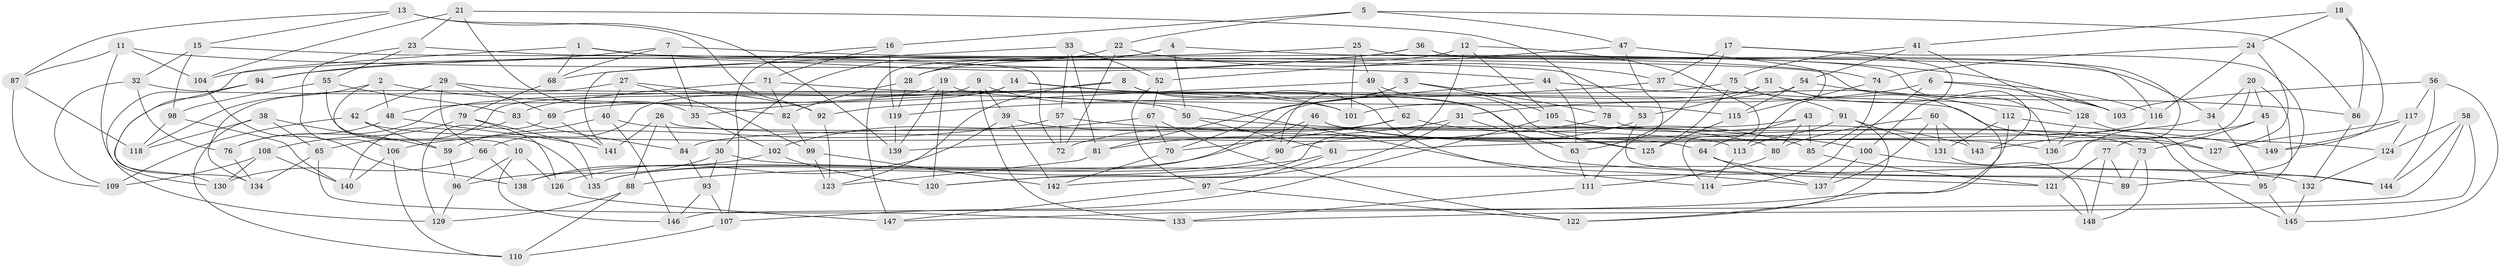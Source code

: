 // coarse degree distribution, {4: 0.5673076923076923, 6: 0.41346153846153844, 5: 0.019230769230769232}
// Generated by graph-tools (version 1.1) at 2025/24/03/03/25 07:24:24]
// undirected, 149 vertices, 298 edges
graph export_dot {
graph [start="1"]
  node [color=gray90,style=filled];
  1;
  2;
  3;
  4;
  5;
  6;
  7;
  8;
  9;
  10;
  11;
  12;
  13;
  14;
  15;
  16;
  17;
  18;
  19;
  20;
  21;
  22;
  23;
  24;
  25;
  26;
  27;
  28;
  29;
  30;
  31;
  32;
  33;
  34;
  35;
  36;
  37;
  38;
  39;
  40;
  41;
  42;
  43;
  44;
  45;
  46;
  47;
  48;
  49;
  50;
  51;
  52;
  53;
  54;
  55;
  56;
  57;
  58;
  59;
  60;
  61;
  62;
  63;
  64;
  65;
  66;
  67;
  68;
  69;
  70;
  71;
  72;
  73;
  74;
  75;
  76;
  77;
  78;
  79;
  80;
  81;
  82;
  83;
  84;
  85;
  86;
  87;
  88;
  89;
  90;
  91;
  92;
  93;
  94;
  95;
  96;
  97;
  98;
  99;
  100;
  101;
  102;
  103;
  104;
  105;
  106;
  107;
  108;
  109;
  110;
  111;
  112;
  113;
  114;
  115;
  116;
  117;
  118;
  119;
  120;
  121;
  122;
  123;
  124;
  125;
  126;
  127;
  128;
  129;
  130;
  131;
  132;
  133;
  134;
  135;
  136;
  137;
  138;
  139;
  140;
  141;
  142;
  143;
  144;
  145;
  146;
  147;
  148;
  149;
  1 -- 68;
  1 -- 134;
  1 -- 72;
  1 -- 74;
  2 -- 10;
  2 -- 82;
  2 -- 48;
  2 -- 118;
  3 -- 81;
  3 -- 78;
  3 -- 90;
  3 -- 105;
  4 -- 34;
  4 -- 50;
  4 -- 147;
  4 -- 28;
  5 -- 47;
  5 -- 22;
  5 -- 86;
  5 -- 16;
  6 -- 114;
  6 -- 103;
  6 -- 116;
  6 -- 31;
  7 -- 68;
  7 -- 35;
  7 -- 103;
  7 -- 94;
  8 -- 114;
  8 -- 123;
  8 -- 121;
  8 -- 35;
  9 -- 39;
  9 -- 66;
  9 -- 133;
  9 -- 137;
  10 -- 96;
  10 -- 146;
  10 -- 126;
  11 -- 87;
  11 -- 104;
  11 -- 130;
  11 -- 44;
  12 -- 28;
  12 -- 120;
  12 -- 114;
  12 -- 105;
  13 -- 87;
  13 -- 92;
  13 -- 15;
  13 -- 139;
  14 -- 69;
  14 -- 125;
  14 -- 65;
  14 -- 101;
  15 -- 136;
  15 -- 32;
  15 -- 98;
  16 -- 71;
  16 -- 119;
  16 -- 107;
  17 -- 37;
  17 -- 89;
  17 -- 63;
  17 -- 100;
  18 -- 86;
  18 -- 149;
  18 -- 41;
  18 -- 24;
  19 -- 115;
  19 -- 139;
  19 -- 48;
  19 -- 120;
  20 -- 136;
  20 -- 34;
  20 -- 45;
  20 -- 95;
  21 -- 23;
  21 -- 104;
  21 -- 78;
  21 -- 35;
  22 -- 30;
  22 -- 37;
  22 -- 72;
  23 -- 106;
  23 -- 55;
  23 -- 53;
  24 -- 74;
  24 -- 116;
  24 -- 127;
  25 -- 101;
  25 -- 49;
  25 -- 143;
  25 -- 104;
  26 -- 141;
  26 -- 127;
  26 -- 84;
  26 -- 88;
  27 -- 99;
  27 -- 40;
  27 -- 92;
  27 -- 134;
  28 -- 119;
  28 -- 82;
  29 -- 42;
  29 -- 127;
  29 -- 69;
  29 -- 66;
  30 -- 93;
  30 -- 132;
  30 -- 96;
  31 -- 120;
  31 -- 81;
  31 -- 63;
  32 -- 109;
  32 -- 50;
  32 -- 76;
  33 -- 57;
  33 -- 81;
  33 -- 52;
  33 -- 141;
  34 -- 95;
  34 -- 61;
  35 -- 102;
  36 -- 68;
  36 -- 94;
  36 -- 116;
  36 -- 77;
  37 -- 119;
  37 -- 128;
  38 -- 118;
  38 -- 59;
  38 -- 65;
  38 -- 110;
  39 -- 126;
  39 -- 80;
  39 -- 142;
  40 -- 113;
  40 -- 146;
  40 -- 59;
  41 -- 128;
  41 -- 75;
  41 -- 54;
  42 -- 59;
  42 -- 64;
  42 -- 109;
  43 -- 85;
  43 -- 80;
  43 -- 84;
  43 -- 64;
  44 -- 112;
  44 -- 63;
  44 -- 70;
  45 -- 73;
  45 -- 149;
  45 -- 142;
  46 -- 138;
  46 -- 136;
  46 -- 73;
  46 -- 90;
  47 -- 111;
  47 -- 113;
  47 -- 52;
  48 -- 141;
  48 -- 76;
  49 -- 62;
  49 -- 92;
  49 -- 125;
  50 -- 100;
  50 -- 61;
  51 -- 53;
  51 -- 135;
  51 -- 103;
  51 -- 122;
  52 -- 97;
  52 -- 67;
  53 -- 89;
  53 -- 90;
  54 -- 101;
  54 -- 86;
  54 -- 115;
  55 -- 135;
  55 -- 83;
  55 -- 98;
  56 -- 144;
  56 -- 117;
  56 -- 103;
  56 -- 145;
  57 -- 124;
  57 -- 72;
  57 -- 106;
  58 -- 146;
  58 -- 124;
  58 -- 133;
  58 -- 144;
  59 -- 96;
  60 -- 131;
  60 -- 80;
  60 -- 143;
  60 -- 137;
  61 -- 88;
  61 -- 97;
  62 -- 70;
  62 -- 85;
  62 -- 72;
  63 -- 111;
  64 -- 137;
  64 -- 95;
  65 -- 133;
  65 -- 134;
  66 -- 130;
  66 -- 138;
  67 -- 70;
  67 -- 102;
  67 -- 122;
  68 -- 79;
  69 -- 129;
  69 -- 141;
  70 -- 142;
  71 -- 101;
  71 -- 83;
  71 -- 82;
  73 -- 148;
  73 -- 89;
  74 -- 85;
  74 -- 115;
  75 -- 91;
  75 -- 125;
  75 -- 76;
  76 -- 134;
  77 -- 89;
  77 -- 148;
  77 -- 121;
  78 -- 139;
  78 -- 145;
  79 -- 126;
  79 -- 135;
  79 -- 108;
  80 -- 111;
  81 -- 123;
  82 -- 99;
  83 -- 140;
  83 -- 84;
  84 -- 93;
  85 -- 121;
  86 -- 132;
  87 -- 118;
  87 -- 109;
  88 -- 110;
  88 -- 129;
  90 -- 135;
  91 -- 122;
  91 -- 113;
  91 -- 131;
  92 -- 123;
  93 -- 107;
  93 -- 146;
  94 -- 129;
  94 -- 130;
  95 -- 145;
  96 -- 129;
  97 -- 122;
  97 -- 147;
  98 -- 118;
  98 -- 140;
  99 -- 142;
  99 -- 123;
  100 -- 137;
  100 -- 144;
  102 -- 120;
  102 -- 138;
  104 -- 138;
  105 -- 107;
  105 -- 143;
  106 -- 110;
  106 -- 140;
  107 -- 110;
  108 -- 130;
  108 -- 109;
  108 -- 140;
  111 -- 133;
  112 -- 149;
  112 -- 131;
  112 -- 147;
  113 -- 114;
  115 -- 125;
  116 -- 143;
  117 -- 124;
  117 -- 149;
  117 -- 127;
  119 -- 139;
  121 -- 148;
  124 -- 132;
  126 -- 147;
  128 -- 144;
  128 -- 136;
  131 -- 148;
  132 -- 145;
}
